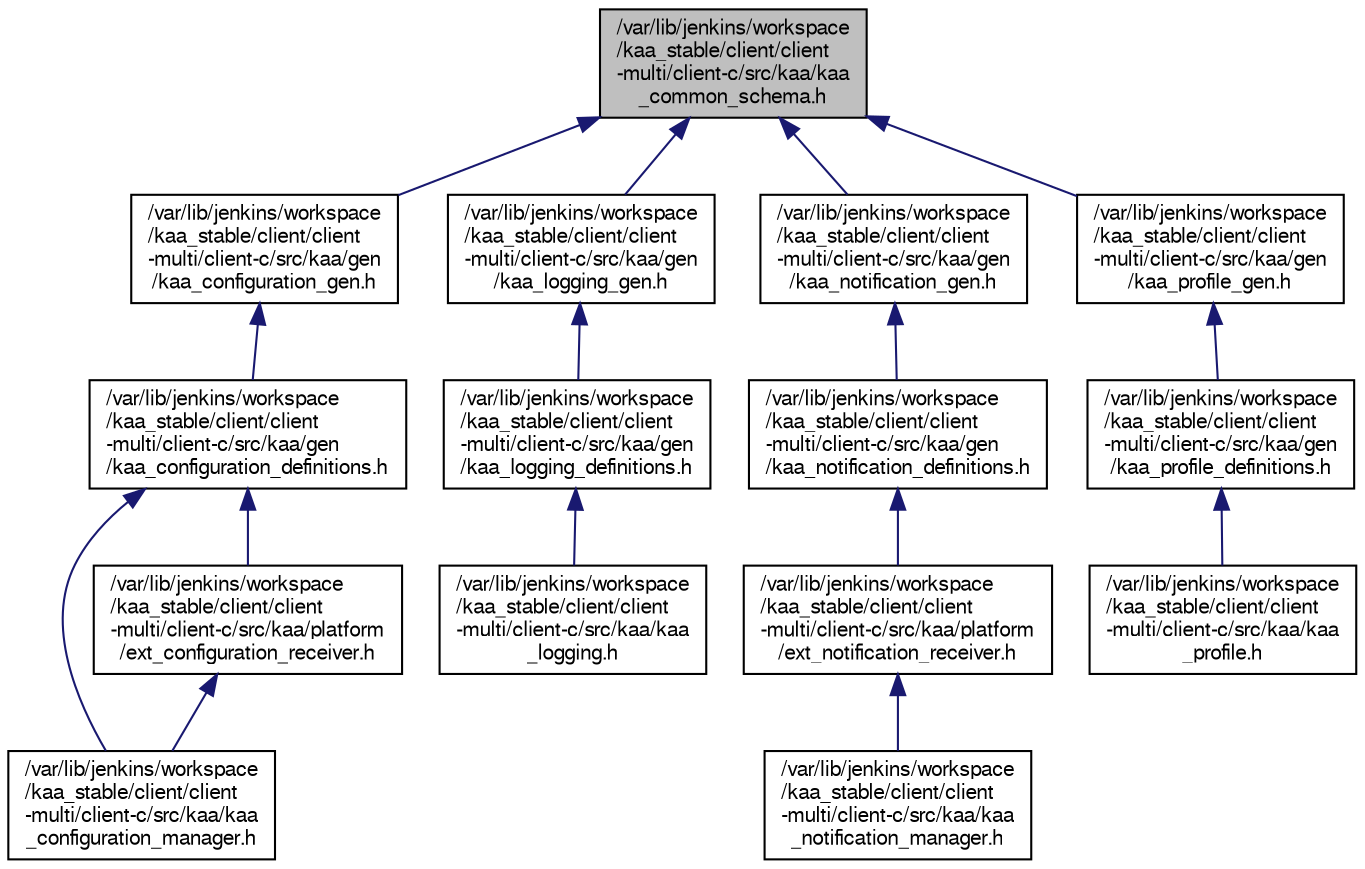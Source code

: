 digraph "/var/lib/jenkins/workspace/kaa_stable/client/client-multi/client-c/src/kaa/kaa_common_schema.h"
{
  bgcolor="transparent";
  edge [fontname="FreeSans",fontsize="10",labelfontname="FreeSans",labelfontsize="10"];
  node [fontname="FreeSans",fontsize="10",shape=record];
  Node1 [label="/var/lib/jenkins/workspace\l/kaa_stable/client/client\l-multi/client-c/src/kaa/kaa\l_common_schema.h",height=0.2,width=0.4,color="black", fillcolor="grey75", style="filled" fontcolor="black"];
  Node1 -> Node2 [dir="back",color="midnightblue",fontsize="10",style="solid",fontname="FreeSans"];
  Node2 [label="/var/lib/jenkins/workspace\l/kaa_stable/client/client\l-multi/client-c/src/kaa/gen\l/kaa_configuration_gen.h",height=0.2,width=0.4,color="black",URL="$kaa__configuration__gen_8h.html"];
  Node2 -> Node3 [dir="back",color="midnightblue",fontsize="10",style="solid",fontname="FreeSans"];
  Node3 [label="/var/lib/jenkins/workspace\l/kaa_stable/client/client\l-multi/client-c/src/kaa/gen\l/kaa_configuration_definitions.h",height=0.2,width=0.4,color="black",URL="$kaa__configuration__definitions_8h.html"];
  Node3 -> Node4 [dir="back",color="midnightblue",fontsize="10",style="solid",fontname="FreeSans"];
  Node4 [label="/var/lib/jenkins/workspace\l/kaa_stable/client/client\l-multi/client-c/src/kaa/kaa\l_configuration_manager.h",height=0.2,width=0.4,color="black",URL="$kaa__configuration__manager_8h.html"];
  Node3 -> Node5 [dir="back",color="midnightblue",fontsize="10",style="solid",fontname="FreeSans"];
  Node5 [label="/var/lib/jenkins/workspace\l/kaa_stable/client/client\l-multi/client-c/src/kaa/platform\l/ext_configuration_receiver.h",height=0.2,width=0.4,color="black",URL="$ext__configuration__receiver_8h.html",tooltip="External interface for receiving configuration updates used by Kaa Configuration subsystem. Should be implemented to automatically receive configuration updates. "];
  Node5 -> Node4 [dir="back",color="midnightblue",fontsize="10",style="solid",fontname="FreeSans"];
  Node1 -> Node6 [dir="back",color="midnightblue",fontsize="10",style="solid",fontname="FreeSans"];
  Node6 [label="/var/lib/jenkins/workspace\l/kaa_stable/client/client\l-multi/client-c/src/kaa/gen\l/kaa_logging_gen.h",height=0.2,width=0.4,color="black",URL="$kaa__logging__gen_8h.html"];
  Node6 -> Node7 [dir="back",color="midnightblue",fontsize="10",style="solid",fontname="FreeSans"];
  Node7 [label="/var/lib/jenkins/workspace\l/kaa_stable/client/client\l-multi/client-c/src/kaa/gen\l/kaa_logging_definitions.h",height=0.2,width=0.4,color="black",URL="$kaa__logging__definitions_8h.html"];
  Node7 -> Node8 [dir="back",color="midnightblue",fontsize="10",style="solid",fontname="FreeSans"];
  Node8 [label="/var/lib/jenkins/workspace\l/kaa_stable/client/client\l-multi/client-c/src/kaa/kaa\l_logging.h",height=0.2,width=0.4,color="black",URL="$kaa__logging_8h.html",tooltip="Kaa data logging subsystem API. "];
  Node1 -> Node9 [dir="back",color="midnightblue",fontsize="10",style="solid",fontname="FreeSans"];
  Node9 [label="/var/lib/jenkins/workspace\l/kaa_stable/client/client\l-multi/client-c/src/kaa/gen\l/kaa_notification_gen.h",height=0.2,width=0.4,color="black",URL="$kaa__notification__gen_8h.html"];
  Node9 -> Node10 [dir="back",color="midnightblue",fontsize="10",style="solid",fontname="FreeSans"];
  Node10 [label="/var/lib/jenkins/workspace\l/kaa_stable/client/client\l-multi/client-c/src/kaa/gen\l/kaa_notification_definitions.h",height=0.2,width=0.4,color="black",URL="$kaa__notification__definitions_8h.html"];
  Node10 -> Node11 [dir="back",color="midnightblue",fontsize="10",style="solid",fontname="FreeSans"];
  Node11 [label="/var/lib/jenkins/workspace\l/kaa_stable/client/client\l-multi/client-c/src/kaa/platform\l/ext_notification_receiver.h",height=0.2,width=0.4,color="black",URL="$ext__notification__receiver_8h.html"];
  Node11 -> Node12 [dir="back",color="midnightblue",fontsize="10",style="solid",fontname="FreeSans"];
  Node12 [label="/var/lib/jenkins/workspace\l/kaa_stable/client/client\l-multi/client-c/src/kaa/kaa\l_notification_manager.h",height=0.2,width=0.4,color="black",URL="$kaa__notification__manager_8h.html"];
  Node1 -> Node13 [dir="back",color="midnightblue",fontsize="10",style="solid",fontname="FreeSans"];
  Node13 [label="/var/lib/jenkins/workspace\l/kaa_stable/client/client\l-multi/client-c/src/kaa/gen\l/kaa_profile_gen.h",height=0.2,width=0.4,color="black",URL="$kaa__profile__gen_8h.html"];
  Node13 -> Node14 [dir="back",color="midnightblue",fontsize="10",style="solid",fontname="FreeSans"];
  Node14 [label="/var/lib/jenkins/workspace\l/kaa_stable/client/client\l-multi/client-c/src/kaa/gen\l/kaa_profile_definitions.h",height=0.2,width=0.4,color="black",URL="$kaa__profile__definitions_8h.html"];
  Node14 -> Node15 [dir="back",color="midnightblue",fontsize="10",style="solid",fontname="FreeSans"];
  Node15 [label="/var/lib/jenkins/workspace\l/kaa_stable/client/client\l-multi/client-c/src/kaa/kaa\l_profile.h",height=0.2,width=0.4,color="black",URL="$kaa__profile_8h.html",tooltip="Kaa profile reporting API. "];
}
